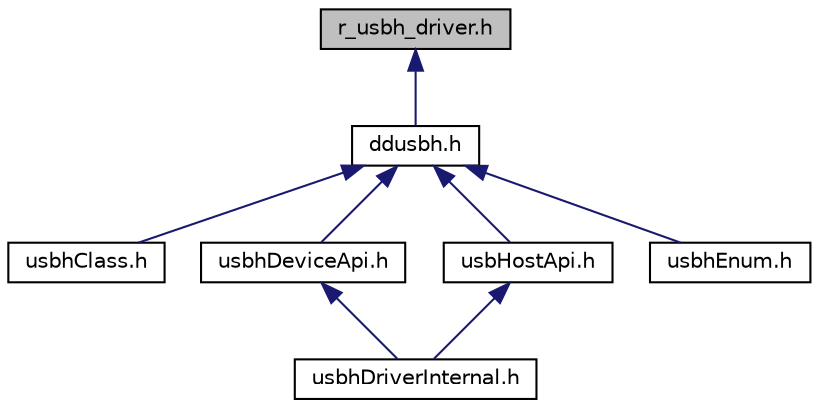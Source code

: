 digraph "r_usbh_driver.h"
{
 // LATEX_PDF_SIZE
  edge [fontname="Helvetica",fontsize="10",labelfontname="Helvetica",labelfontsize="10"];
  node [fontname="Helvetica",fontsize="10",shape=record];
  Node1 [label="r_usbh_driver.h",height=0.2,width=0.4,color="black", fillcolor="grey75", style="filled", fontcolor="black",tooltip=" "];
  Node1 -> Node2 [dir="back",color="midnightblue",fontsize="10",style="solid",fontname="Helvetica"];
  Node2 [label="ddusbh.h",height=0.2,width=0.4,color="black", fillcolor="white", style="filled",URL="$d2/d22/ddusbh_8h.html",tooltip=" "];
  Node2 -> Node3 [dir="back",color="midnightblue",fontsize="10",style="solid",fontname="Helvetica"];
  Node3 [label="usbhClass.h",height=0.2,width=0.4,color="black", fillcolor="white", style="filled",URL="$de/d78/usbhClass_8h.html",tooltip=" "];
  Node2 -> Node4 [dir="back",color="midnightblue",fontsize="10",style="solid",fontname="Helvetica"];
  Node4 [label="usbhDeviceApi.h",height=0.2,width=0.4,color="black", fillcolor="white", style="filled",URL="$d2/ded/usbhDeviceApi_8h.html",tooltip=" "];
  Node4 -> Node5 [dir="back",color="midnightblue",fontsize="10",style="solid",fontname="Helvetica"];
  Node5 [label="usbhDriverInternal.h",height=0.2,width=0.4,color="black", fillcolor="white", style="filled",URL="$d1/d48/usbhDriverInternal_8h.html",tooltip=" "];
  Node2 -> Node6 [dir="back",color="midnightblue",fontsize="10",style="solid",fontname="Helvetica"];
  Node6 [label="usbHostApi.h",height=0.2,width=0.4,color="black", fillcolor="white", style="filled",URL="$df/d2c/usbHostApi_8h.html",tooltip=" "];
  Node6 -> Node5 [dir="back",color="midnightblue",fontsize="10",style="solid",fontname="Helvetica"];
  Node2 -> Node7 [dir="back",color="midnightblue",fontsize="10",style="solid",fontname="Helvetica"];
  Node7 [label="usbhEnum.h",height=0.2,width=0.4,color="black", fillcolor="white", style="filled",URL="$d3/dd2/usbhEnum_8h.html",tooltip=" "];
}
